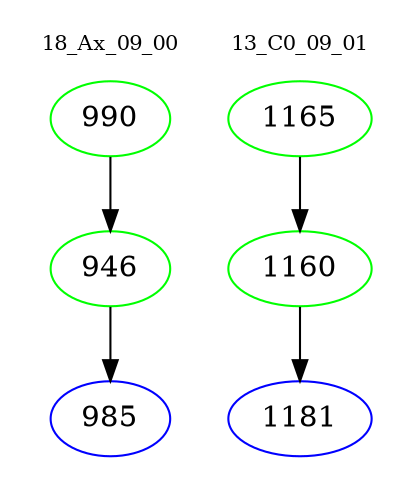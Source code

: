 digraph{
subgraph cluster_0 {
color = white
label = "18_Ax_09_00";
fontsize=10;
T0_990 [label="990", color="green"]
T0_990 -> T0_946 [color="black"]
T0_946 [label="946", color="green"]
T0_946 -> T0_985 [color="black"]
T0_985 [label="985", color="blue"]
}
subgraph cluster_1 {
color = white
label = "13_C0_09_01";
fontsize=10;
T1_1165 [label="1165", color="green"]
T1_1165 -> T1_1160 [color="black"]
T1_1160 [label="1160", color="green"]
T1_1160 -> T1_1181 [color="black"]
T1_1181 [label="1181", color="blue"]
}
}
